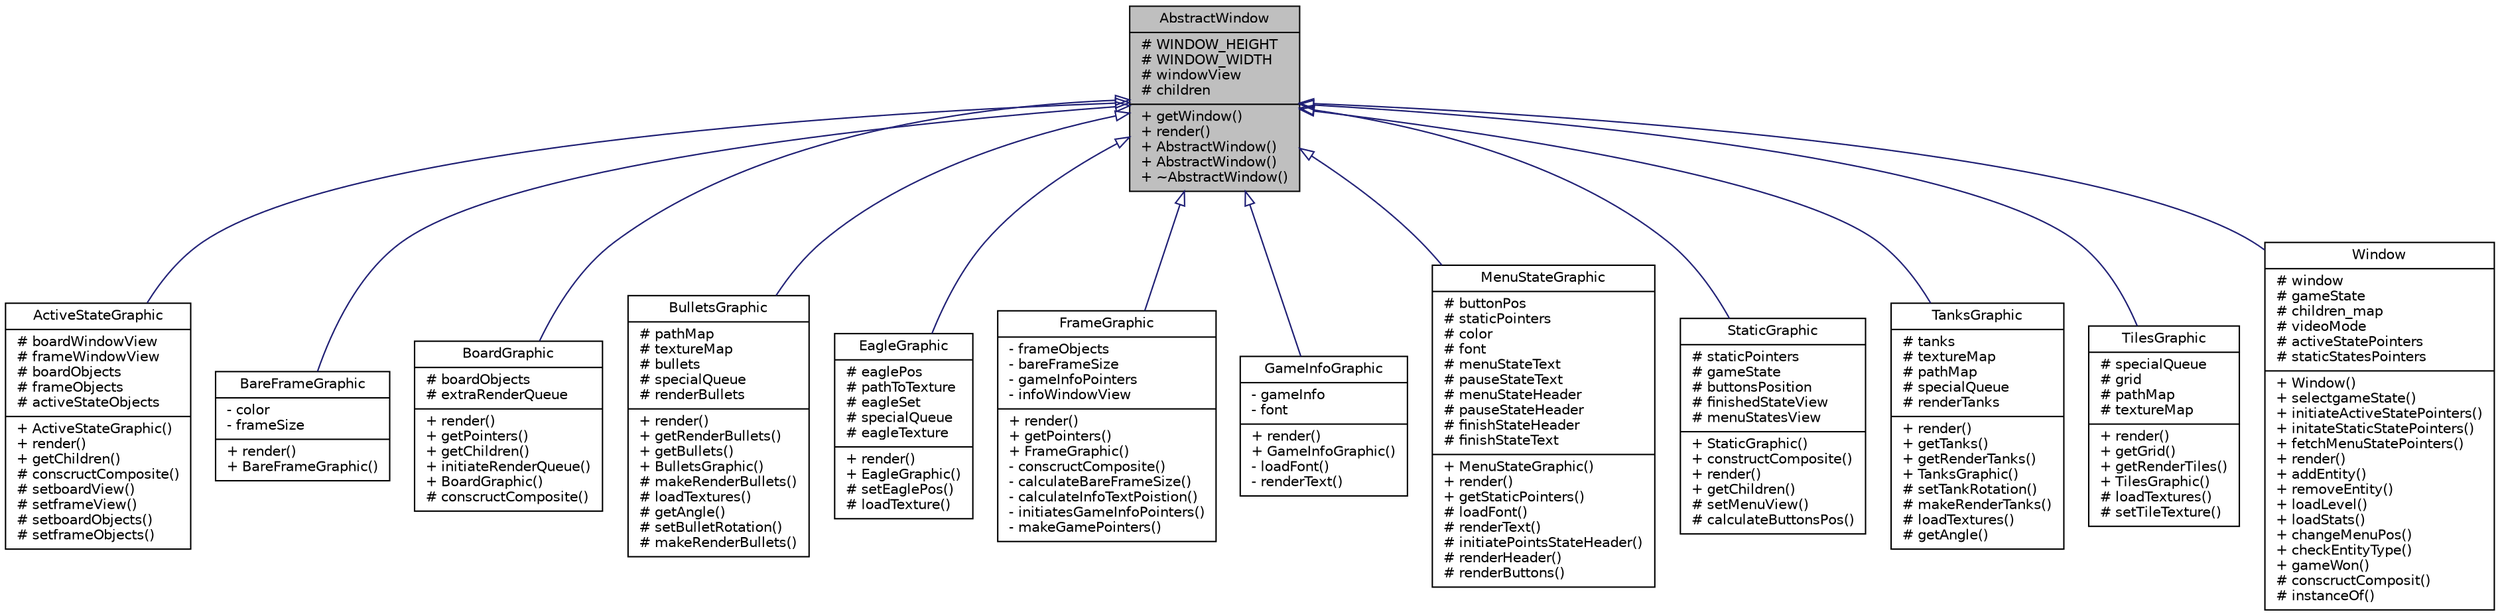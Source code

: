 digraph "AbstractWindow"
{
 // INTERACTIVE_SVG=YES
 // LATEX_PDF_SIZE
  bgcolor="transparent";
  edge [fontname="Helvetica",fontsize="10",labelfontname="Helvetica",labelfontsize="10"];
  node [fontname="Helvetica",fontsize="10",shape=record];
  Node1 [label="{AbstractWindow\n|# WINDOW_HEIGHT\l# WINDOW_WIDTH\l# windowView\l# children\l|+ getWindow()\l+ render()\l+ AbstractWindow()\l+ AbstractWindow()\l+ ~AbstractWindow()\l}",height=0.2,width=0.4,color="black", fillcolor="grey75", style="filled", fontcolor="black",tooltip="Contains main SFML functions."];
  Node1 -> Node2 [dir="back",color="midnightblue",fontsize="10",style="solid",arrowtail="onormal",fontname="Helvetica"];
  Node2 [label="{ActiveStateGraphic\n|# boardWindowView\l# frameWindowView\l# boardObjects\l# frameObjects\l# activeStateObjects\l|+ ActiveStateGraphic()\l+ render()\l+ getChildren()\l# conscructComposite()\l# setboardView()\l# setframeView()\l# setboardObjects()\l# setframeObjects()\l}",height=0.2,width=0.4,color="black",URL="$class_active_state_graphic.html",tooltip="Class resoponsible for computing ActiveState graphic."];
  Node1 -> Node3 [dir="back",color="midnightblue",fontsize="10",style="solid",arrowtail="onormal",fontname="Helvetica"];
  Node3 [label="{BareFrameGraphic\n|- color\l- frameSize\l|+ render()\l+ BareFrameGraphic()\l}",height=0.2,width=0.4,color="black",URL="$class_bare_frame_graphic.html",tooltip="Class responsible for bare frame render."];
  Node1 -> Node4 [dir="back",color="midnightblue",fontsize="10",style="solid",arrowtail="onormal",fontname="Helvetica"];
  Node4 [label="{BoardGraphic\n|# boardObjects\l# extraRenderQueue\l|+ render()\l+ getPointers()\l+ getChildren()\l+ initiateRenderQueue()\l+ BoardGraphic()\l# conscructComposite()\l}",height=0.2,width=0.4,color="black",URL="$class_board_graphic.html",tooltip="Class responsible for board updates and render."];
  Node1 -> Node5 [dir="back",color="midnightblue",fontsize="10",style="solid",arrowtail="onormal",fontname="Helvetica"];
  Node5 [label="{BulletsGraphic\n|# pathMap\l# textureMap\l# bullets\l# specialQueue\l# renderBullets\l|+ render()\l+ getRenderBullets()\l+ getBullets()\l+ BulletsGraphic()\l# makeRenderBullets()\l# loadTextures()\l# getAngle()\l# setBulletRotation()\l# makeRenderBullets()\l}",height=0.2,width=0.4,color="black",URL="$class_bullets_graphic.html",tooltip="Class responsible for bullets updates and render."];
  Node1 -> Node6 [dir="back",color="midnightblue",fontsize="10",style="solid",arrowtail="onormal",fontname="Helvetica"];
  Node6 [label="{EagleGraphic\n|# eaglePos\l# pathToTexture\l# eagleSet\l# specialQueue\l# eagleTexture\l|+ render()\l+ EagleGraphic()\l# setEaglePos()\l# loadTexture()\l}",height=0.2,width=0.4,color="black",URL="$class_eagle_graphic.html",tooltip="Class responsible for eagle rendering."];
  Node1 -> Node7 [dir="back",color="midnightblue",fontsize="10",style="solid",arrowtail="onormal",fontname="Helvetica"];
  Node7 [label="{FrameGraphic\n|- frameObjects\l- bareFrameSize\l- gameInfoPointers\l- infoWindowView\l|+ render()\l+ getPointers()\l+ FrameGraphic()\l- conscructComposite()\l- calculateBareFrameSize()\l- calculateInfoTextPoistion()\l- initiatesGameInfoPointers()\l- makeGamePointers()\l}",height=0.2,width=0.4,color="black",URL="$class_frame_graphic.html",tooltip="Class responsible for frame upadates and render."];
  Node1 -> Node8 [dir="back",color="midnightblue",fontsize="10",style="solid",arrowtail="onormal",fontname="Helvetica"];
  Node8 [label="{GameInfoGraphic\n|- gameInfo\l- font\l|+ render()\l+ GameInfoGraphic()\l- loadFont()\l- renderText()\l}",height=0.2,width=0.4,color="black",URL="$class_game_info_graphic.html",tooltip="Class responsible for writing game state info on the frame."];
  Node1 -> Node9 [dir="back",color="midnightblue",fontsize="10",style="solid",arrowtail="onormal",fontname="Helvetica"];
  Node9 [label="{MenuStateGraphic\n|# buttonPos\l# staticPointers\l# color\l# font\l# menuStateText\l# pauseStateText\l# menuStateHeader\l# pauseStateHeader\l# finishStateHeader\l# finishStateText\l|+ MenuStateGraphic()\l+ render()\l+ getStaticPointers()\l# loadFont()\l# renderText()\l# initiatePointsStateHeader()\l# renderHeader()\l# renderButtons()\l}",height=0.2,width=0.4,color="black",URL="$class_menu_state_graphic.html",tooltip="Class responsible for rendering static states graphic."];
  Node1 -> Node10 [dir="back",color="midnightblue",fontsize="10",style="solid",arrowtail="onormal",fontname="Helvetica"];
  Node10 [label="{StaticGraphic\n|# staticPointers\l# gameState\l# buttonsPosition\l# finishedStateView\l# menuStatesView\l|+ StaticGraphic()\l+ constructComposite()\l+ render()\l+ getChildren()\l# setMenuView()\l# calculateButtonsPos()\l}",height=0.2,width=0.4,color="black",URL="$class_static_graphic.html",tooltip="Class responsible for static graphic settings."];
  Node1 -> Node11 [dir="back",color="midnightblue",fontsize="10",style="solid",arrowtail="onormal",fontname="Helvetica"];
  Node11 [label="{TanksGraphic\n|# tanks\l# textureMap\l# pathMap\l# specialQueue\l# renderTanks\l|+ render()\l+ getTanks()\l+ getRenderTanks()\l+ TanksGraphic()\l# setTankRotation()\l# makeRenderTanks()\l# loadTextures()\l# getAngle()\l}",height=0.2,width=0.4,color="black",URL="$class_tanks_graphic.html",tooltip="Class responsible for tanks updates and render."];
  Node1 -> Node12 [dir="back",color="midnightblue",fontsize="10",style="solid",arrowtail="onormal",fontname="Helvetica"];
  Node12 [label="{TilesGraphic\n|# specialQueue\l# grid\l# pathMap\l# textureMap\l|+ render()\l+ getGrid()\l+ getRenderTiles()\l+ TilesGraphic()\l# loadTextures()\l# setTileTexture()\l}",height=0.2,width=0.4,color="black",URL="$class_tiles_graphic.html",tooltip="Class responsible for board updates and render."];
  Node1 -> Node13 [dir="back",color="midnightblue",fontsize="10",style="solid",arrowtail="onormal",fontname="Helvetica"];
  Node13 [label="{Window\n|# window\l# gameState\l# children_map\l# videoMode\l# activeStatePointers\l# staticStatesPointers\l|+ Window()\l+ selectgameState()\l+ initiateActiveStatePointers()\l+ initateStaticStatePointers()\l+ fetchMenuStatePointers()\l+ render()\l+ addEntity()\l+ removeEntity()\l+ loadLevel()\l+ loadStats()\l+ changeMenuPos()\l+ checkEntityType()\l+ gameWon()\l# conscructComposit()\l# instanceOf()\l}",height=0.2,width=0.4,color="black",URL="$class_window.html",tooltip="Contains main SFML functions."];
}
